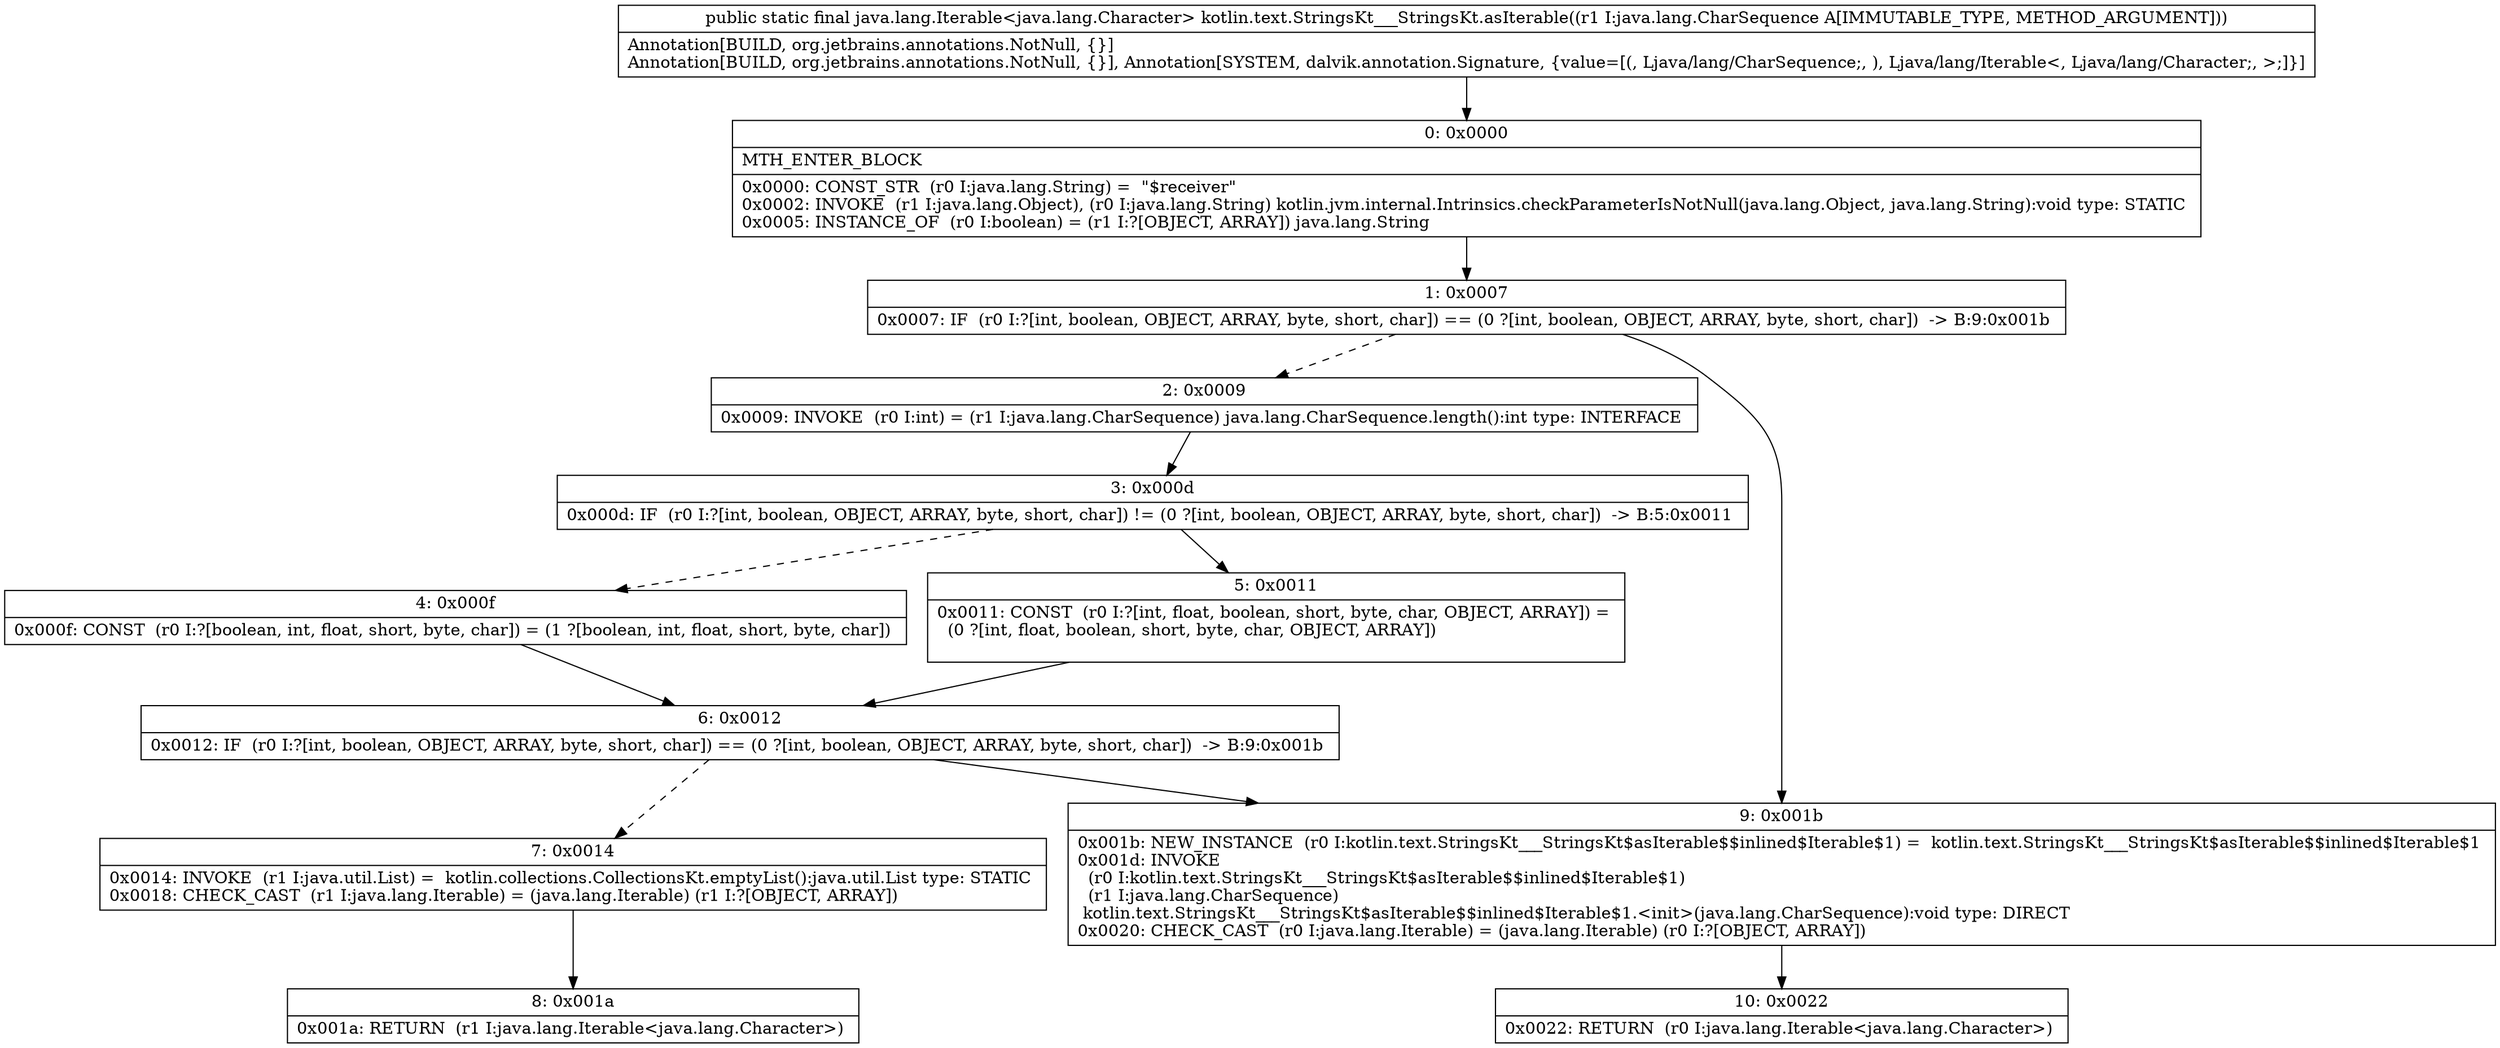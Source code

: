 digraph "CFG forkotlin.text.StringsKt___StringsKt.asIterable(Ljava\/lang\/CharSequence;)Ljava\/lang\/Iterable;" {
Node_0 [shape=record,label="{0\:\ 0x0000|MTH_ENTER_BLOCK\l|0x0000: CONST_STR  (r0 I:java.lang.String) =  \"$receiver\" \l0x0002: INVOKE  (r1 I:java.lang.Object), (r0 I:java.lang.String) kotlin.jvm.internal.Intrinsics.checkParameterIsNotNull(java.lang.Object, java.lang.String):void type: STATIC \l0x0005: INSTANCE_OF  (r0 I:boolean) = (r1 I:?[OBJECT, ARRAY]) java.lang.String \l}"];
Node_1 [shape=record,label="{1\:\ 0x0007|0x0007: IF  (r0 I:?[int, boolean, OBJECT, ARRAY, byte, short, char]) == (0 ?[int, boolean, OBJECT, ARRAY, byte, short, char])  \-\> B:9:0x001b \l}"];
Node_2 [shape=record,label="{2\:\ 0x0009|0x0009: INVOKE  (r0 I:int) = (r1 I:java.lang.CharSequence) java.lang.CharSequence.length():int type: INTERFACE \l}"];
Node_3 [shape=record,label="{3\:\ 0x000d|0x000d: IF  (r0 I:?[int, boolean, OBJECT, ARRAY, byte, short, char]) != (0 ?[int, boolean, OBJECT, ARRAY, byte, short, char])  \-\> B:5:0x0011 \l}"];
Node_4 [shape=record,label="{4\:\ 0x000f|0x000f: CONST  (r0 I:?[boolean, int, float, short, byte, char]) = (1 ?[boolean, int, float, short, byte, char]) \l}"];
Node_5 [shape=record,label="{5\:\ 0x0011|0x0011: CONST  (r0 I:?[int, float, boolean, short, byte, char, OBJECT, ARRAY]) = \l  (0 ?[int, float, boolean, short, byte, char, OBJECT, ARRAY])\l \l}"];
Node_6 [shape=record,label="{6\:\ 0x0012|0x0012: IF  (r0 I:?[int, boolean, OBJECT, ARRAY, byte, short, char]) == (0 ?[int, boolean, OBJECT, ARRAY, byte, short, char])  \-\> B:9:0x001b \l}"];
Node_7 [shape=record,label="{7\:\ 0x0014|0x0014: INVOKE  (r1 I:java.util.List) =  kotlin.collections.CollectionsKt.emptyList():java.util.List type: STATIC \l0x0018: CHECK_CAST  (r1 I:java.lang.Iterable) = (java.lang.Iterable) (r1 I:?[OBJECT, ARRAY]) \l}"];
Node_8 [shape=record,label="{8\:\ 0x001a|0x001a: RETURN  (r1 I:java.lang.Iterable\<java.lang.Character\>) \l}"];
Node_9 [shape=record,label="{9\:\ 0x001b|0x001b: NEW_INSTANCE  (r0 I:kotlin.text.StringsKt___StringsKt$asIterable$$inlined$Iterable$1) =  kotlin.text.StringsKt___StringsKt$asIterable$$inlined$Iterable$1 \l0x001d: INVOKE  \l  (r0 I:kotlin.text.StringsKt___StringsKt$asIterable$$inlined$Iterable$1)\l  (r1 I:java.lang.CharSequence)\l kotlin.text.StringsKt___StringsKt$asIterable$$inlined$Iterable$1.\<init\>(java.lang.CharSequence):void type: DIRECT \l0x0020: CHECK_CAST  (r0 I:java.lang.Iterable) = (java.lang.Iterable) (r0 I:?[OBJECT, ARRAY]) \l}"];
Node_10 [shape=record,label="{10\:\ 0x0022|0x0022: RETURN  (r0 I:java.lang.Iterable\<java.lang.Character\>) \l}"];
MethodNode[shape=record,label="{public static final java.lang.Iterable\<java.lang.Character\> kotlin.text.StringsKt___StringsKt.asIterable((r1 I:java.lang.CharSequence A[IMMUTABLE_TYPE, METHOD_ARGUMENT]))  | Annotation[BUILD, org.jetbrains.annotations.NotNull, \{\}]\lAnnotation[BUILD, org.jetbrains.annotations.NotNull, \{\}], Annotation[SYSTEM, dalvik.annotation.Signature, \{value=[(, Ljava\/lang\/CharSequence;, ), Ljava\/lang\/Iterable\<, Ljava\/lang\/Character;, \>;]\}]\l}"];
MethodNode -> Node_0;
Node_0 -> Node_1;
Node_1 -> Node_2[style=dashed];
Node_1 -> Node_9;
Node_2 -> Node_3;
Node_3 -> Node_4[style=dashed];
Node_3 -> Node_5;
Node_4 -> Node_6;
Node_5 -> Node_6;
Node_6 -> Node_7[style=dashed];
Node_6 -> Node_9;
Node_7 -> Node_8;
Node_9 -> Node_10;
}

